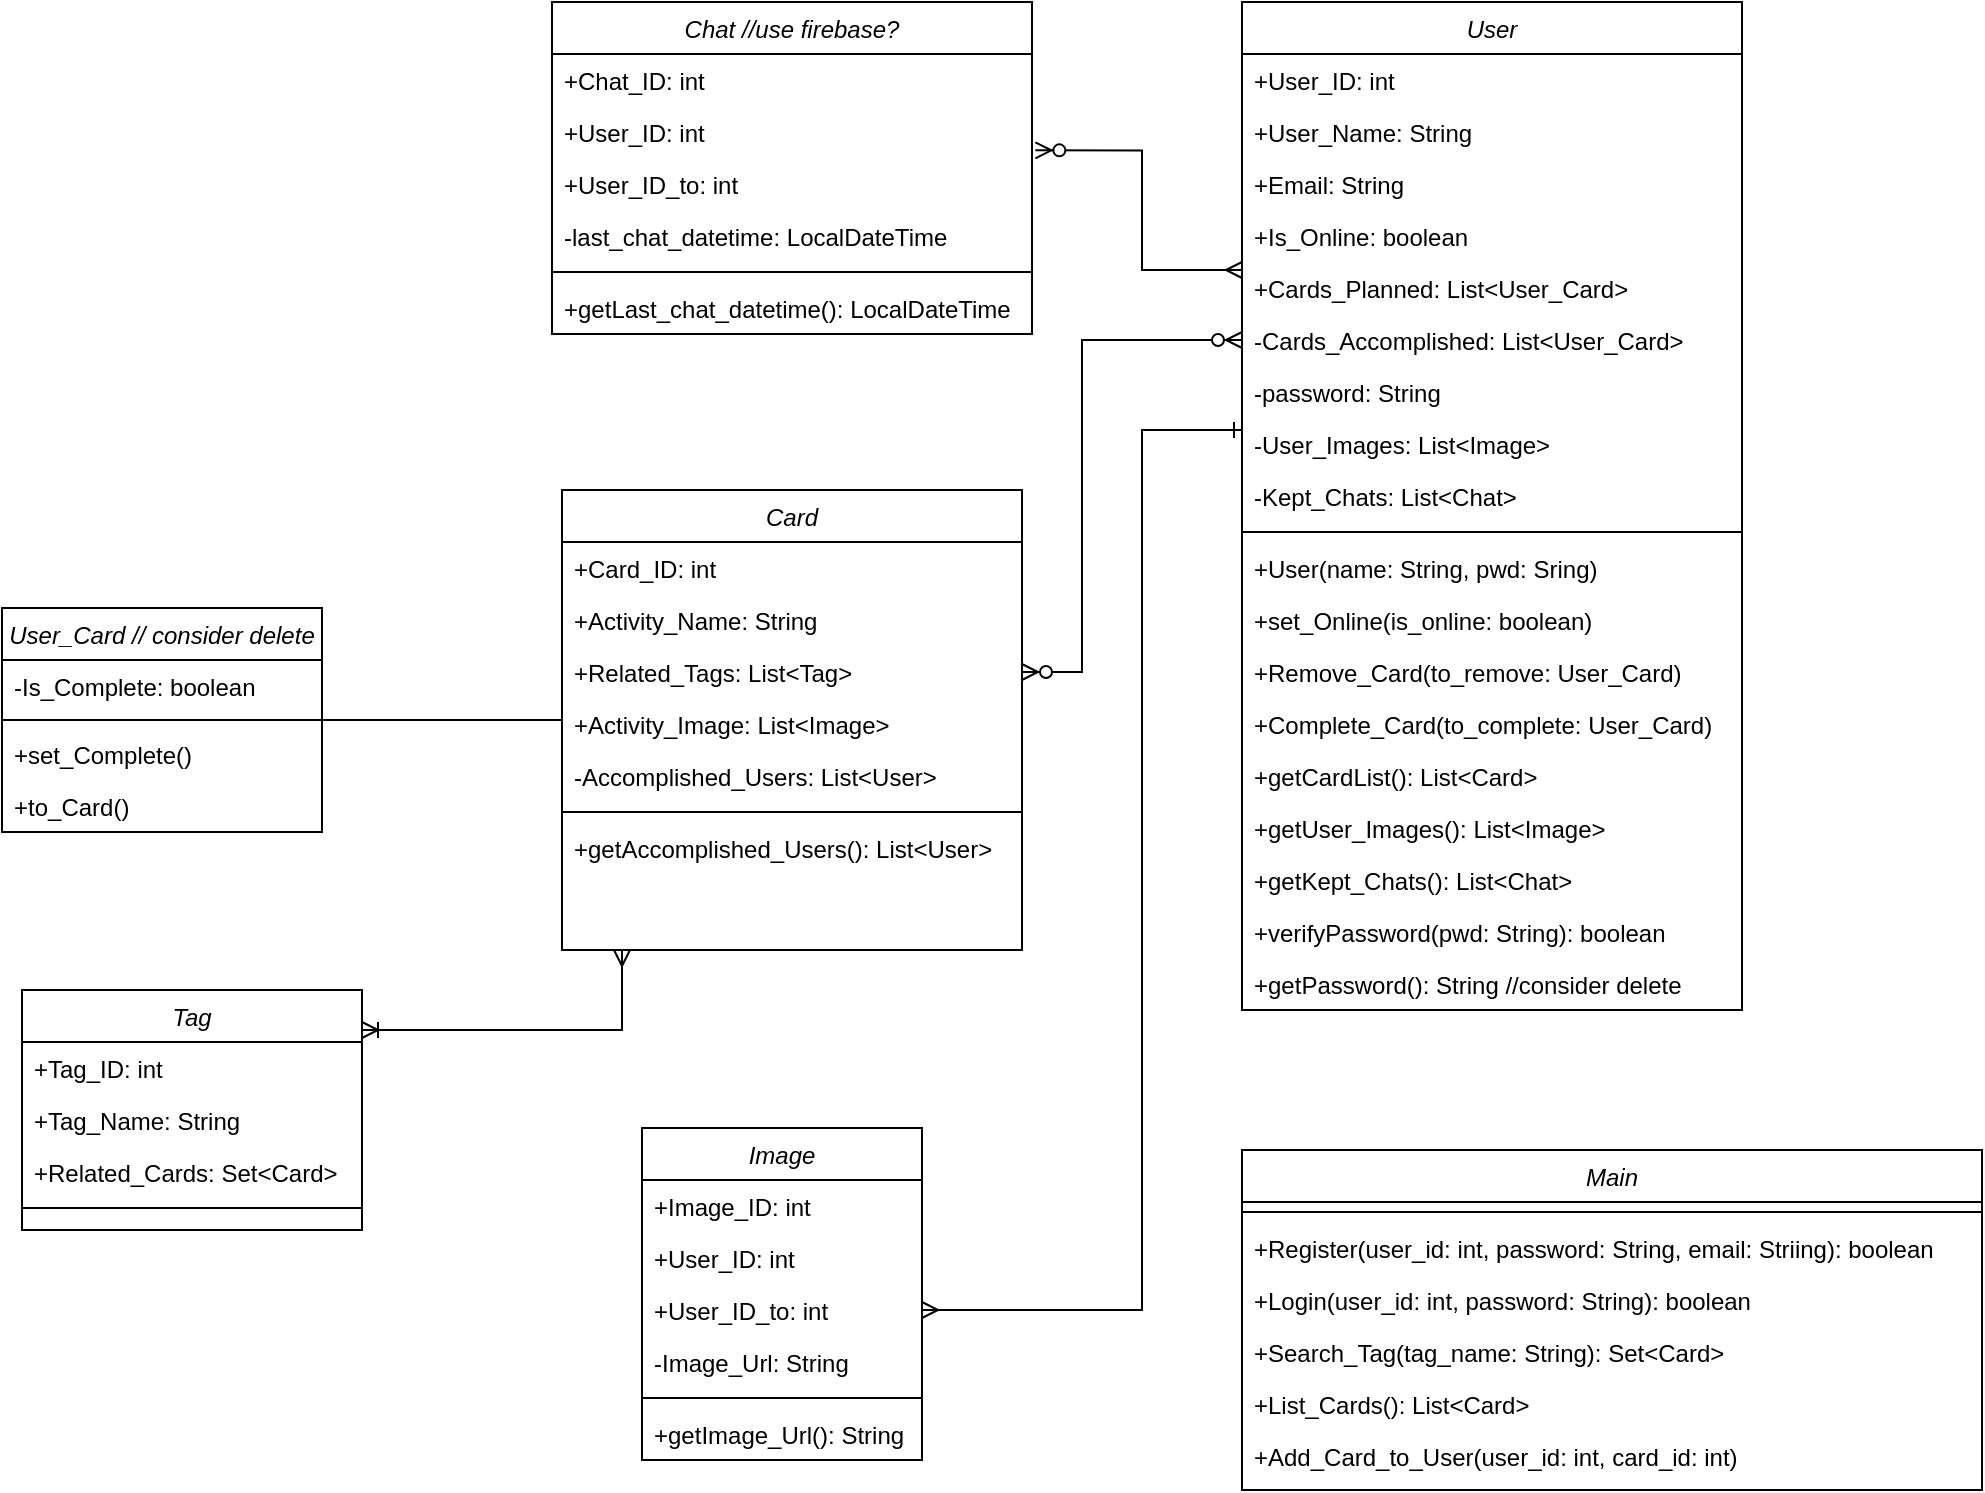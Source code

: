 <mxfile version="13.8.6" type="github">
  <diagram id="C5RBs43oDa-KdzZeNtuy" name="Page-1">
    <mxGraphModel dx="2249" dy="1943" grid="1" gridSize="10" guides="1" tooltips="1" connect="1" arrows="1" fold="1" page="1" pageScale="1" pageWidth="827" pageHeight="1169" math="0" shadow="0">
      <root>
        <mxCell id="WIyWlLk6GJQsqaUBKTNV-0" />
        <mxCell id="WIyWlLk6GJQsqaUBKTNV-1" parent="WIyWlLk6GJQsqaUBKTNV-0" />
        <mxCell id="zkfFHV4jXpPFQw0GAbJ--0" value="Card" style="swimlane;fontStyle=2;align=center;verticalAlign=top;childLayout=stackLayout;horizontal=1;startSize=26;horizontalStack=0;resizeParent=1;resizeLast=0;collapsible=1;marginBottom=0;rounded=0;shadow=0;strokeWidth=1;" parent="WIyWlLk6GJQsqaUBKTNV-1" vertex="1">
          <mxGeometry x="-50" y="100" width="230" height="230" as="geometry">
            <mxRectangle x="220" y="120" width="160" height="26" as="alternateBounds" />
          </mxGeometry>
        </mxCell>
        <mxCell id="fNyfH_7yP_4F8ajEKIN7-5" value="+Card_ID: int" style="text;align=left;verticalAlign=top;spacingLeft=4;spacingRight=4;overflow=hidden;rotatable=0;points=[[0,0.5],[1,0.5]];portConstraint=eastwest;" parent="zkfFHV4jXpPFQw0GAbJ--0" vertex="1">
          <mxGeometry y="26" width="230" height="26" as="geometry" />
        </mxCell>
        <mxCell id="fNyfH_7yP_4F8ajEKIN7-6" value="+Activity_Name: String" style="text;align=left;verticalAlign=top;spacingLeft=4;spacingRight=4;overflow=hidden;rotatable=0;points=[[0,0.5],[1,0.5]];portConstraint=eastwest;rounded=0;shadow=0;html=0;" parent="zkfFHV4jXpPFQw0GAbJ--0" vertex="1">
          <mxGeometry y="52" width="230" height="26" as="geometry" />
        </mxCell>
        <mxCell id="fNyfH_7yP_4F8ajEKIN7-8" value="+Related_Tags: List&lt;Tag&gt;" style="text;align=left;verticalAlign=top;spacingLeft=4;spacingRight=4;overflow=hidden;rotatable=0;points=[[0,0.5],[1,0.5]];portConstraint=eastwest;rounded=0;shadow=0;html=0;" parent="zkfFHV4jXpPFQw0GAbJ--0" vertex="1">
          <mxGeometry y="78" width="230" height="26" as="geometry" />
        </mxCell>
        <mxCell id="fNyfH_7yP_4F8ajEKIN7-7" value="+Activity_Image: List&lt;Image&gt;" style="text;align=left;verticalAlign=top;spacingLeft=4;spacingRight=4;overflow=hidden;rotatable=0;points=[[0,0.5],[1,0.5]];portConstraint=eastwest;rounded=0;shadow=0;html=0;" parent="zkfFHV4jXpPFQw0GAbJ--0" vertex="1">
          <mxGeometry y="104" width="230" height="26" as="geometry" />
        </mxCell>
        <mxCell id="fNyfH_7yP_4F8ajEKIN7-10" value="-Accomplished_Users: List&lt;User&gt;" style="text;align=left;verticalAlign=top;spacingLeft=4;spacingRight=4;overflow=hidden;rotatable=0;points=[[0,0.5],[1,0.5]];portConstraint=eastwest;" parent="zkfFHV4jXpPFQw0GAbJ--0" vertex="1">
          <mxGeometry y="130" width="230" height="26" as="geometry" />
        </mxCell>
        <mxCell id="zkfFHV4jXpPFQw0GAbJ--4" value="" style="line;html=1;strokeWidth=1;align=left;verticalAlign=middle;spacingTop=-1;spacingLeft=3;spacingRight=3;rotatable=0;labelPosition=right;points=[];portConstraint=eastwest;" parent="zkfFHV4jXpPFQw0GAbJ--0" vertex="1">
          <mxGeometry y="156" width="230" height="10" as="geometry" />
        </mxCell>
        <mxCell id="fNyfH_7yP_4F8ajEKIN7-9" value="+getAccomplished_Users(): List&lt;User&gt;" style="text;align=left;verticalAlign=top;spacingLeft=4;spacingRight=4;overflow=hidden;rotatable=0;points=[[0,0.5],[1,0.5]];portConstraint=eastwest;rounded=0;shadow=0;html=0;" parent="zkfFHV4jXpPFQw0GAbJ--0" vertex="1">
          <mxGeometry y="166" width="230" height="26" as="geometry" />
        </mxCell>
        <mxCell id="zkfFHV4jXpPFQw0GAbJ--6" value="User_Card // consider delete" style="swimlane;fontStyle=2;align=center;verticalAlign=top;childLayout=stackLayout;horizontal=1;startSize=26;horizontalStack=0;resizeParent=1;resizeLast=0;collapsible=1;marginBottom=0;rounded=0;shadow=0;strokeWidth=1;" parent="WIyWlLk6GJQsqaUBKTNV-1" vertex="1">
          <mxGeometry x="-330" y="159" width="160" height="112" as="geometry">
            <mxRectangle x="130" y="380" width="160" height="26" as="alternateBounds" />
          </mxGeometry>
        </mxCell>
        <mxCell id="zkfFHV4jXpPFQw0GAbJ--7" value="-Is_Complete: boolean" style="text;align=left;verticalAlign=top;spacingLeft=4;spacingRight=4;overflow=hidden;rotatable=0;points=[[0,0.5],[1,0.5]];portConstraint=eastwest;" parent="zkfFHV4jXpPFQw0GAbJ--6" vertex="1">
          <mxGeometry y="26" width="160" height="26" as="geometry" />
        </mxCell>
        <mxCell id="zkfFHV4jXpPFQw0GAbJ--9" value="" style="line;html=1;strokeWidth=1;align=left;verticalAlign=middle;spacingTop=-1;spacingLeft=3;spacingRight=3;rotatable=0;labelPosition=right;points=[];portConstraint=eastwest;" parent="zkfFHV4jXpPFQw0GAbJ--6" vertex="1">
          <mxGeometry y="52" width="160" height="8" as="geometry" />
        </mxCell>
        <mxCell id="zkfFHV4jXpPFQw0GAbJ--11" value="+set_Complete()" style="text;align=left;verticalAlign=top;spacingLeft=4;spacingRight=4;overflow=hidden;rotatable=0;points=[[0,0.5],[1,0.5]];portConstraint=eastwest;" parent="zkfFHV4jXpPFQw0GAbJ--6" vertex="1">
          <mxGeometry y="60" width="160" height="26" as="geometry" />
        </mxCell>
        <mxCell id="fNyfH_7yP_4F8ajEKIN7-12" value="+to_Card()" style="text;align=left;verticalAlign=top;spacingLeft=4;spacingRight=4;overflow=hidden;rotatable=0;points=[[0,0.5],[1,0.5]];portConstraint=eastwest;" parent="zkfFHV4jXpPFQw0GAbJ--6" vertex="1">
          <mxGeometry y="86" width="160" height="26" as="geometry" />
        </mxCell>
        <mxCell id="zkfFHV4jXpPFQw0GAbJ--12" value="" style="endArrow=none;endSize=10;endFill=0;shadow=0;strokeWidth=1;rounded=0;edgeStyle=elbowEdgeStyle;elbow=vertical;" parent="WIyWlLk6GJQsqaUBKTNV-1" source="zkfFHV4jXpPFQw0GAbJ--6" target="zkfFHV4jXpPFQw0GAbJ--0" edge="1">
          <mxGeometry width="160" relative="1" as="geometry">
            <mxPoint x="200" y="203" as="sourcePoint" />
            <mxPoint x="200" y="203" as="targetPoint" />
          </mxGeometry>
        </mxCell>
        <mxCell id="fNyfH_7yP_4F8ajEKIN7-13" value="Chat //use firebase?" style="swimlane;fontStyle=2;align=center;verticalAlign=top;childLayout=stackLayout;horizontal=1;startSize=26;horizontalStack=0;resizeParent=1;resizeLast=0;collapsible=1;marginBottom=0;rounded=0;shadow=0;strokeWidth=1;" parent="WIyWlLk6GJQsqaUBKTNV-1" vertex="1">
          <mxGeometry x="-55" y="-144" width="240" height="166" as="geometry">
            <mxRectangle x="220" y="120" width="160" height="26" as="alternateBounds" />
          </mxGeometry>
        </mxCell>
        <mxCell id="fNyfH_7yP_4F8ajEKIN7-14" value="+Chat_ID: int" style="text;align=left;verticalAlign=top;spacingLeft=4;spacingRight=4;overflow=hidden;rotatable=0;points=[[0,0.5],[1,0.5]];portConstraint=eastwest;" parent="fNyfH_7yP_4F8ajEKIN7-13" vertex="1">
          <mxGeometry y="26" width="240" height="26" as="geometry" />
        </mxCell>
        <mxCell id="fNyfH_7yP_4F8ajEKIN7-15" value="+User_ID: int" style="text;align=left;verticalAlign=top;spacingLeft=4;spacingRight=4;overflow=hidden;rotatable=0;points=[[0,0.5],[1,0.5]];portConstraint=eastwest;rounded=0;shadow=0;html=0;" parent="fNyfH_7yP_4F8ajEKIN7-13" vertex="1">
          <mxGeometry y="52" width="240" height="26" as="geometry" />
        </mxCell>
        <mxCell id="fNyfH_7yP_4F8ajEKIN7-16" value="+User_ID_to: int" style="text;align=left;verticalAlign=top;spacingLeft=4;spacingRight=4;overflow=hidden;rotatable=0;points=[[0,0.5],[1,0.5]];portConstraint=eastwest;rounded=0;shadow=0;html=0;" parent="fNyfH_7yP_4F8ajEKIN7-13" vertex="1">
          <mxGeometry y="78" width="240" height="26" as="geometry" />
        </mxCell>
        <mxCell id="fNyfH_7yP_4F8ajEKIN7-18" value="-last_chat_datetime: LocalDateTime" style="text;align=left;verticalAlign=top;spacingLeft=4;spacingRight=4;overflow=hidden;rotatable=0;points=[[0,0.5],[1,0.5]];portConstraint=eastwest;" parent="fNyfH_7yP_4F8ajEKIN7-13" vertex="1">
          <mxGeometry y="104" width="240" height="26" as="geometry" />
        </mxCell>
        <mxCell id="fNyfH_7yP_4F8ajEKIN7-19" value="" style="line;html=1;strokeWidth=1;align=left;verticalAlign=middle;spacingTop=-1;spacingLeft=3;spacingRight=3;rotatable=0;labelPosition=right;points=[];portConstraint=eastwest;" parent="fNyfH_7yP_4F8ajEKIN7-13" vertex="1">
          <mxGeometry y="130" width="240" height="10" as="geometry" />
        </mxCell>
        <mxCell id="fNyfH_7yP_4F8ajEKIN7-20" value="+getLast_chat_datetime(): LocalDateTime" style="text;align=left;verticalAlign=top;spacingLeft=4;spacingRight=4;overflow=hidden;rotatable=0;points=[[0,0.5],[1,0.5]];portConstraint=eastwest;rounded=0;shadow=0;html=0;" parent="fNyfH_7yP_4F8ajEKIN7-13" vertex="1">
          <mxGeometry y="140" width="240" height="26" as="geometry" />
        </mxCell>
        <mxCell id="fNyfH_7yP_4F8ajEKIN7-24" value="Image" style="swimlane;fontStyle=2;align=center;verticalAlign=top;childLayout=stackLayout;horizontal=1;startSize=26;horizontalStack=0;resizeParent=1;resizeLast=0;collapsible=1;marginBottom=0;rounded=0;shadow=0;strokeWidth=1;" parent="WIyWlLk6GJQsqaUBKTNV-1" vertex="1">
          <mxGeometry x="-10" y="419" width="140" height="166" as="geometry">
            <mxRectangle x="220" y="120" width="160" height="26" as="alternateBounds" />
          </mxGeometry>
        </mxCell>
        <mxCell id="fNyfH_7yP_4F8ajEKIN7-25" value="+Image_ID: int" style="text;align=left;verticalAlign=top;spacingLeft=4;spacingRight=4;overflow=hidden;rotatable=0;points=[[0,0.5],[1,0.5]];portConstraint=eastwest;" parent="fNyfH_7yP_4F8ajEKIN7-24" vertex="1">
          <mxGeometry y="26" width="140" height="26" as="geometry" />
        </mxCell>
        <mxCell id="fNyfH_7yP_4F8ajEKIN7-26" value="+User_ID: int" style="text;align=left;verticalAlign=top;spacingLeft=4;spacingRight=4;overflow=hidden;rotatable=0;points=[[0,0.5],[1,0.5]];portConstraint=eastwest;rounded=0;shadow=0;html=0;" parent="fNyfH_7yP_4F8ajEKIN7-24" vertex="1">
          <mxGeometry y="52" width="140" height="26" as="geometry" />
        </mxCell>
        <mxCell id="fNyfH_7yP_4F8ajEKIN7-27" value="+User_ID_to: int" style="text;align=left;verticalAlign=top;spacingLeft=4;spacingRight=4;overflow=hidden;rotatable=0;points=[[0,0.5],[1,0.5]];portConstraint=eastwest;rounded=0;shadow=0;html=0;" parent="fNyfH_7yP_4F8ajEKIN7-24" vertex="1">
          <mxGeometry y="78" width="140" height="26" as="geometry" />
        </mxCell>
        <mxCell id="fNyfH_7yP_4F8ajEKIN7-28" value="-Image_Url: String" style="text;align=left;verticalAlign=top;spacingLeft=4;spacingRight=4;overflow=hidden;rotatable=0;points=[[0,0.5],[1,0.5]];portConstraint=eastwest;" parent="fNyfH_7yP_4F8ajEKIN7-24" vertex="1">
          <mxGeometry y="104" width="140" height="26" as="geometry" />
        </mxCell>
        <mxCell id="fNyfH_7yP_4F8ajEKIN7-29" value="" style="line;html=1;strokeWidth=1;align=left;verticalAlign=middle;spacingTop=-1;spacingLeft=3;spacingRight=3;rotatable=0;labelPosition=right;points=[];portConstraint=eastwest;" parent="fNyfH_7yP_4F8ajEKIN7-24" vertex="1">
          <mxGeometry y="130" width="140" height="10" as="geometry" />
        </mxCell>
        <mxCell id="fNyfH_7yP_4F8ajEKIN7-30" value="+getImage_Url(): String" style="text;align=left;verticalAlign=top;spacingLeft=4;spacingRight=4;overflow=hidden;rotatable=0;points=[[0,0.5],[1,0.5]];portConstraint=eastwest;rounded=0;shadow=0;html=0;" parent="fNyfH_7yP_4F8ajEKIN7-24" vertex="1">
          <mxGeometry y="140" width="140" height="26" as="geometry" />
        </mxCell>
        <mxCell id="fNyfH_7yP_4F8ajEKIN7-32" value="Main" style="swimlane;fontStyle=2;align=center;verticalAlign=top;childLayout=stackLayout;horizontal=1;startSize=26;horizontalStack=0;resizeParent=1;resizeLast=0;collapsible=1;marginBottom=0;rounded=0;shadow=0;strokeWidth=1;" parent="WIyWlLk6GJQsqaUBKTNV-1" vertex="1">
          <mxGeometry x="290" y="430" width="370" height="170" as="geometry">
            <mxRectangle x="220" y="120" width="160" height="26" as="alternateBounds" />
          </mxGeometry>
        </mxCell>
        <mxCell id="fNyfH_7yP_4F8ajEKIN7-38" value="" style="line;html=1;strokeWidth=1;align=left;verticalAlign=middle;spacingTop=-1;spacingLeft=3;spacingRight=3;rotatable=0;labelPosition=right;points=[];portConstraint=eastwest;" parent="fNyfH_7yP_4F8ajEKIN7-32" vertex="1">
          <mxGeometry y="26" width="370" height="10" as="geometry" />
        </mxCell>
        <mxCell id="fNyfH_7yP_4F8ajEKIN7-39" value="+Register(user_id: int, password: String, email: Striing): boolean" style="text;align=left;verticalAlign=top;spacingLeft=4;spacingRight=4;overflow=hidden;rotatable=0;points=[[0,0.5],[1,0.5]];portConstraint=eastwest;rounded=0;shadow=0;html=0;" parent="fNyfH_7yP_4F8ajEKIN7-32" vertex="1">
          <mxGeometry y="36" width="370" height="26" as="geometry" />
        </mxCell>
        <mxCell id="fNyfH_7yP_4F8ajEKIN7-41" value="+Login(user_id: int, password: String): boolean" style="text;align=left;verticalAlign=top;spacingLeft=4;spacingRight=4;overflow=hidden;rotatable=0;points=[[0,0.5],[1,0.5]];portConstraint=eastwest;rounded=0;shadow=0;html=0;" parent="fNyfH_7yP_4F8ajEKIN7-32" vertex="1">
          <mxGeometry y="62" width="370" height="26" as="geometry" />
        </mxCell>
        <mxCell id="fNyfH_7yP_4F8ajEKIN7-43" value="+Search_Tag(tag_name: String): Set&lt;Card&gt;" style="text;align=left;verticalAlign=top;spacingLeft=4;spacingRight=4;overflow=hidden;rotatable=0;points=[[0,0.5],[1,0.5]];portConstraint=eastwest;rounded=0;shadow=0;html=0;" parent="fNyfH_7yP_4F8ajEKIN7-32" vertex="1">
          <mxGeometry y="88" width="370" height="26" as="geometry" />
        </mxCell>
        <mxCell id="fNyfH_7yP_4F8ajEKIN7-42" value="+List_Cards(): List&lt;Card&gt;" style="text;align=left;verticalAlign=top;spacingLeft=4;spacingRight=4;overflow=hidden;rotatable=0;points=[[0,0.5],[1,0.5]];portConstraint=eastwest;rounded=0;shadow=0;html=0;" parent="fNyfH_7yP_4F8ajEKIN7-32" vertex="1">
          <mxGeometry y="114" width="370" height="26" as="geometry" />
        </mxCell>
        <mxCell id="fNyfH_7yP_4F8ajEKIN7-44" value="+Add_Card_to_User(user_id: int, card_id: int)" style="text;align=left;verticalAlign=top;spacingLeft=4;spacingRight=4;overflow=hidden;rotatable=0;points=[[0,0.5],[1,0.5]];portConstraint=eastwest;rounded=0;shadow=0;html=0;" parent="fNyfH_7yP_4F8ajEKIN7-32" vertex="1">
          <mxGeometry y="140" width="370" height="26" as="geometry" />
        </mxCell>
        <mxCell id="fNyfH_7yP_4F8ajEKIN7-45" value="Tag" style="swimlane;fontStyle=2;align=center;verticalAlign=top;childLayout=stackLayout;horizontal=1;startSize=26;horizontalStack=0;resizeParent=1;resizeLast=0;collapsible=1;marginBottom=0;rounded=0;shadow=0;strokeWidth=1;" parent="WIyWlLk6GJQsqaUBKTNV-1" vertex="1">
          <mxGeometry x="-320" y="350" width="170" height="120" as="geometry">
            <mxRectangle x="220" y="120" width="160" height="26" as="alternateBounds" />
          </mxGeometry>
        </mxCell>
        <mxCell id="fNyfH_7yP_4F8ajEKIN7-46" value="+Tag_ID: int" style="text;align=left;verticalAlign=top;spacingLeft=4;spacingRight=4;overflow=hidden;rotatable=0;points=[[0,0.5],[1,0.5]];portConstraint=eastwest;" parent="fNyfH_7yP_4F8ajEKIN7-45" vertex="1">
          <mxGeometry y="26" width="170" height="26" as="geometry" />
        </mxCell>
        <mxCell id="fNyfH_7yP_4F8ajEKIN7-47" value="+Tag_Name: String" style="text;align=left;verticalAlign=top;spacingLeft=4;spacingRight=4;overflow=hidden;rotatable=0;points=[[0,0.5],[1,0.5]];portConstraint=eastwest;rounded=0;shadow=0;html=0;" parent="fNyfH_7yP_4F8ajEKIN7-45" vertex="1">
          <mxGeometry y="52" width="170" height="26" as="geometry" />
        </mxCell>
        <mxCell id="fNyfH_7yP_4F8ajEKIN7-48" value="+Related_Cards: Set&lt;Card&gt;" style="text;align=left;verticalAlign=top;spacingLeft=4;spacingRight=4;overflow=hidden;rotatable=0;points=[[0,0.5],[1,0.5]];portConstraint=eastwest;rounded=0;shadow=0;html=0;" parent="fNyfH_7yP_4F8ajEKIN7-45" vertex="1">
          <mxGeometry y="78" width="170" height="26" as="geometry" />
        </mxCell>
        <mxCell id="fNyfH_7yP_4F8ajEKIN7-50" value="" style="line;html=1;strokeWidth=1;align=left;verticalAlign=middle;spacingTop=-1;spacingLeft=3;spacingRight=3;rotatable=0;labelPosition=right;points=[];portConstraint=eastwest;" parent="fNyfH_7yP_4F8ajEKIN7-45" vertex="1">
          <mxGeometry y="104" width="170" height="10" as="geometry" />
        </mxCell>
        <mxCell id="fNyfH_7yP_4F8ajEKIN7-52" value="User" style="swimlane;fontStyle=2;align=center;verticalAlign=top;childLayout=stackLayout;horizontal=1;startSize=26;horizontalStack=0;resizeParent=1;resizeLast=0;collapsible=1;marginBottom=0;rounded=0;shadow=0;strokeWidth=1;" parent="WIyWlLk6GJQsqaUBKTNV-1" vertex="1">
          <mxGeometry x="290" y="-144" width="250" height="504" as="geometry">
            <mxRectangle x="220" y="120" width="160" height="26" as="alternateBounds" />
          </mxGeometry>
        </mxCell>
        <mxCell id="fNyfH_7yP_4F8ajEKIN7-53" value="+User_ID: int" style="text;align=left;verticalAlign=top;spacingLeft=4;spacingRight=4;overflow=hidden;rotatable=0;points=[[0,0.5],[1,0.5]];portConstraint=eastwest;" parent="fNyfH_7yP_4F8ajEKIN7-52" vertex="1">
          <mxGeometry y="26" width="250" height="26" as="geometry" />
        </mxCell>
        <mxCell id="fNyfH_7yP_4F8ajEKIN7-54" value="+User_Name: String" style="text;align=left;verticalAlign=top;spacingLeft=4;spacingRight=4;overflow=hidden;rotatable=0;points=[[0,0.5],[1,0.5]];portConstraint=eastwest;rounded=0;shadow=0;html=0;" parent="fNyfH_7yP_4F8ajEKIN7-52" vertex="1">
          <mxGeometry y="52" width="250" height="26" as="geometry" />
        </mxCell>
        <mxCell id="fNyfH_7yP_4F8ajEKIN7-55" value="+Email: String" style="text;align=left;verticalAlign=top;spacingLeft=4;spacingRight=4;overflow=hidden;rotatable=0;points=[[0,0.5],[1,0.5]];portConstraint=eastwest;rounded=0;shadow=0;html=0;" parent="fNyfH_7yP_4F8ajEKIN7-52" vertex="1">
          <mxGeometry y="78" width="250" height="26" as="geometry" />
        </mxCell>
        <mxCell id="fNyfH_7yP_4F8ajEKIN7-57" value="+Is_Online: boolean" style="text;align=left;verticalAlign=top;spacingLeft=4;spacingRight=4;overflow=hidden;rotatable=0;points=[[0,0.5],[1,0.5]];portConstraint=eastwest;" parent="fNyfH_7yP_4F8ajEKIN7-52" vertex="1">
          <mxGeometry y="104" width="250" height="26" as="geometry" />
        </mxCell>
        <mxCell id="fNyfH_7yP_4F8ajEKIN7-61" value="+Cards_Planned: List&lt;User_Card&gt;" style="text;align=left;verticalAlign=top;spacingLeft=4;spacingRight=4;overflow=hidden;rotatable=0;points=[[0,0.5],[1,0.5]];portConstraint=eastwest;" parent="fNyfH_7yP_4F8ajEKIN7-52" vertex="1">
          <mxGeometry y="130" width="250" height="26" as="geometry" />
        </mxCell>
        <mxCell id="fNyfH_7yP_4F8ajEKIN7-62" value="-Cards_Accomplished: List&lt;User_Card&gt;" style="text;align=left;verticalAlign=top;spacingLeft=4;spacingRight=4;overflow=hidden;rotatable=0;points=[[0,0.5],[1,0.5]];portConstraint=eastwest;" parent="fNyfH_7yP_4F8ajEKIN7-52" vertex="1">
          <mxGeometry y="156" width="250" height="26" as="geometry" />
        </mxCell>
        <mxCell id="fNyfH_7yP_4F8ajEKIN7-60" value="-password: String" style="text;align=left;verticalAlign=top;spacingLeft=4;spacingRight=4;overflow=hidden;rotatable=0;points=[[0,0.5],[1,0.5]];portConstraint=eastwest;" parent="fNyfH_7yP_4F8ajEKIN7-52" vertex="1">
          <mxGeometry y="182" width="250" height="26" as="geometry" />
        </mxCell>
        <mxCell id="fNyfH_7yP_4F8ajEKIN7-56" value="-User_Images: List&lt;Image&gt;" style="text;align=left;verticalAlign=top;spacingLeft=4;spacingRight=4;overflow=hidden;rotatable=0;points=[[0,0.5],[1,0.5]];portConstraint=eastwest;rounded=0;shadow=0;html=0;" parent="fNyfH_7yP_4F8ajEKIN7-52" vertex="1">
          <mxGeometry y="208" width="250" height="26" as="geometry" />
        </mxCell>
        <mxCell id="fNyfH_7yP_4F8ajEKIN7-63" value="-Kept_Chats: List&lt;Chat&gt;" style="text;align=left;verticalAlign=top;spacingLeft=4;spacingRight=4;overflow=hidden;rotatable=0;points=[[0,0.5],[1,0.5]];portConstraint=eastwest;rounded=0;shadow=0;html=0;" parent="fNyfH_7yP_4F8ajEKIN7-52" vertex="1">
          <mxGeometry y="234" width="250" height="26" as="geometry" />
        </mxCell>
        <mxCell id="fNyfH_7yP_4F8ajEKIN7-58" value="" style="line;html=1;strokeWidth=1;align=left;verticalAlign=middle;spacingTop=-1;spacingLeft=3;spacingRight=3;rotatable=0;labelPosition=right;points=[];portConstraint=eastwest;" parent="fNyfH_7yP_4F8ajEKIN7-52" vertex="1">
          <mxGeometry y="260" width="250" height="10" as="geometry" />
        </mxCell>
        <mxCell id="AcnyMO4QwsUm7TLDGFMG-5" value="+User(name: String, pwd: Sring)" style="text;align=left;verticalAlign=top;spacingLeft=4;spacingRight=4;overflow=hidden;rotatable=0;points=[[0,0.5],[1,0.5]];portConstraint=eastwest;rounded=0;shadow=0;html=0;" vertex="1" parent="fNyfH_7yP_4F8ajEKIN7-52">
          <mxGeometry y="270" width="250" height="26" as="geometry" />
        </mxCell>
        <mxCell id="fNyfH_7yP_4F8ajEKIN7-59" value="+set_Online(is_online: boolean)" style="text;align=left;verticalAlign=top;spacingLeft=4;spacingRight=4;overflow=hidden;rotatable=0;points=[[0,0.5],[1,0.5]];portConstraint=eastwest;rounded=0;shadow=0;html=0;" parent="fNyfH_7yP_4F8ajEKIN7-52" vertex="1">
          <mxGeometry y="296" width="250" height="26" as="geometry" />
        </mxCell>
        <mxCell id="fNyfH_7yP_4F8ajEKIN7-64" value="+Remove_Card(to_remove: User_Card)" style="text;align=left;verticalAlign=top;spacingLeft=4;spacingRight=4;overflow=hidden;rotatable=0;points=[[0,0.5],[1,0.5]];portConstraint=eastwest;rounded=0;shadow=0;html=0;" parent="fNyfH_7yP_4F8ajEKIN7-52" vertex="1">
          <mxGeometry y="322" width="250" height="26" as="geometry" />
        </mxCell>
        <mxCell id="fNyfH_7yP_4F8ajEKIN7-67" value="+Complete_Card(to_complete: User_Card)" style="text;align=left;verticalAlign=top;spacingLeft=4;spacingRight=4;overflow=hidden;rotatable=0;points=[[0,0.5],[1,0.5]];portConstraint=eastwest;rounded=0;shadow=0;html=0;" parent="fNyfH_7yP_4F8ajEKIN7-52" vertex="1">
          <mxGeometry y="348" width="250" height="26" as="geometry" />
        </mxCell>
        <mxCell id="AcnyMO4QwsUm7TLDGFMG-4" value="+getCardList(): List&lt;Card&gt;" style="text;align=left;verticalAlign=top;spacingLeft=4;spacingRight=4;overflow=hidden;rotatable=0;points=[[0,0.5],[1,0.5]];portConstraint=eastwest;rounded=0;shadow=0;html=0;" vertex="1" parent="fNyfH_7yP_4F8ajEKIN7-52">
          <mxGeometry y="374" width="250" height="26" as="geometry" />
        </mxCell>
        <mxCell id="fNyfH_7yP_4F8ajEKIN7-66" value="+getUser_Images(): List&lt;Image&gt;" style="text;align=left;verticalAlign=top;spacingLeft=4;spacingRight=4;overflow=hidden;rotatable=0;points=[[0,0.5],[1,0.5]];portConstraint=eastwest;rounded=0;shadow=0;html=0;" parent="fNyfH_7yP_4F8ajEKIN7-52" vertex="1">
          <mxGeometry y="400" width="250" height="26" as="geometry" />
        </mxCell>
        <mxCell id="AcnyMO4QwsUm7TLDGFMG-1" value="+getKept_Chats(): List&lt;Chat&gt;" style="text;align=left;verticalAlign=top;spacingLeft=4;spacingRight=4;overflow=hidden;rotatable=0;points=[[0,0.5],[1,0.5]];portConstraint=eastwest;rounded=0;shadow=0;html=0;" vertex="1" parent="fNyfH_7yP_4F8ajEKIN7-52">
          <mxGeometry y="426" width="250" height="26" as="geometry" />
        </mxCell>
        <mxCell id="AcnyMO4QwsUm7TLDGFMG-3" value="+verifyPassword(pwd: String): boolean" style="text;align=left;verticalAlign=top;spacingLeft=4;spacingRight=4;overflow=hidden;rotatable=0;points=[[0,0.5],[1,0.5]];portConstraint=eastwest;rounded=0;shadow=0;html=0;" vertex="1" parent="fNyfH_7yP_4F8ajEKIN7-52">
          <mxGeometry y="452" width="250" height="26" as="geometry" />
        </mxCell>
        <mxCell id="fNyfH_7yP_4F8ajEKIN7-65" value="+getPassword(): String //consider delete" style="text;align=left;verticalAlign=top;spacingLeft=4;spacingRight=4;overflow=hidden;rotatable=0;points=[[0,0.5],[1,0.5]];portConstraint=eastwest;rounded=0;shadow=0;html=0;" parent="fNyfH_7yP_4F8ajEKIN7-52" vertex="1">
          <mxGeometry y="478" width="250" height="26" as="geometry" />
        </mxCell>
        <mxCell id="fNyfH_7yP_4F8ajEKIN7-69" value="" style="endArrow=ERoneToMany;html=1;edgeStyle=elbowEdgeStyle;rounded=0;endFill=0;startArrow=ERmany;startFill=0;" parent="WIyWlLk6GJQsqaUBKTNV-1" target="fNyfH_7yP_4F8ajEKIN7-45" edge="1" source="zkfFHV4jXpPFQw0GAbJ--0">
          <mxGeometry width="50" height="50" relative="1" as="geometry">
            <mxPoint x="100" y="370" as="sourcePoint" />
            <mxPoint x="510" y="241" as="targetPoint" />
            <Array as="points">
              <mxPoint x="-20" y="370" />
              <mxPoint x="10" y="360" />
            </Array>
          </mxGeometry>
        </mxCell>
        <mxCell id="fNyfH_7yP_4F8ajEKIN7-71" value="" style="endArrow=ERmany;html=1;exitX=1.007;exitY=0.853;exitDx=0;exitDy=0;exitPerimeter=0;edgeStyle=orthogonalEdgeStyle;rounded=0;startArrow=ERzeroToMany;startFill=1;endFill=0;" parent="WIyWlLk6GJQsqaUBKTNV-1" source="fNyfH_7yP_4F8ajEKIN7-15" target="fNyfH_7yP_4F8ajEKIN7-52" edge="1">
          <mxGeometry width="50" height="50" relative="1" as="geometry">
            <mxPoint x="75" y="126" as="sourcePoint" />
            <mxPoint x="75" y="168" as="targetPoint" />
            <Array as="points">
              <mxPoint x="240" y="-70" />
              <mxPoint x="240" y="-10" />
            </Array>
          </mxGeometry>
        </mxCell>
        <mxCell id="fNyfH_7yP_4F8ajEKIN7-72" value="" style="endArrow=ERzeroToMany;html=1;exitX=1;exitY=0.5;exitDx=0;exitDy=0;edgeStyle=orthogonalEdgeStyle;jumpSize=0;rounded=0;startArrow=ERzeroToMany;startFill=1;endFill=1;" parent="WIyWlLk6GJQsqaUBKTNV-1" source="fNyfH_7yP_4F8ajEKIN7-8" target="fNyfH_7yP_4F8ajEKIN7-52" edge="1">
          <mxGeometry width="50" height="50" relative="1" as="geometry">
            <mxPoint x="201.68" y="34.178" as="sourcePoint" />
            <mxPoint x="250" y="119" as="targetPoint" />
            <Array as="points">
              <mxPoint x="210" y="191" />
              <mxPoint x="210" y="25" />
            </Array>
          </mxGeometry>
        </mxCell>
        <mxCell id="fNyfH_7yP_4F8ajEKIN7-73" value="" style="endArrow=ERone;html=1;exitX=1;exitY=0.5;exitDx=0;exitDy=0;edgeStyle=orthogonalEdgeStyle;endSize=6;startSize=6;jumpStyle=none;rounded=0;startArrow=ERmany;startFill=0;endFill=0;" parent="WIyWlLk6GJQsqaUBKTNV-1" source="fNyfH_7yP_4F8ajEKIN7-27" target="fNyfH_7yP_4F8ajEKIN7-52" edge="1">
          <mxGeometry width="50" height="50" relative="1" as="geometry">
            <mxPoint x="211.68" y="44.178" as="sourcePoint" />
            <mxPoint x="240" y="110" as="targetPoint" />
            <Array as="points">
              <mxPoint x="240" y="510" />
              <mxPoint x="240" y="70" />
            </Array>
          </mxGeometry>
        </mxCell>
      </root>
    </mxGraphModel>
  </diagram>
</mxfile>
